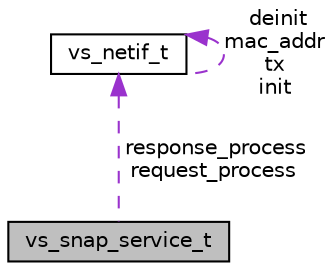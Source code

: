 digraph "vs_snap_service_t"
{
 // LATEX_PDF_SIZE
  edge [fontname="Helvetica",fontsize="10",labelfontname="Helvetica",labelfontsize="10"];
  node [fontname="Helvetica",fontsize="10",shape=record];
  Node1 [label="vs_snap_service_t",height=0.2,width=0.4,color="black", fillcolor="grey75", style="filled", fontcolor="black",tooltip="SNAP service descriptor."];
  Node2 -> Node1 [dir="back",color="darkorchid3",fontsize="10",style="dashed",label=" response_process\nrequest_process" ,fontname="Helvetica"];
  Node2 [label="vs_netif_t",height=0.2,width=0.4,color="black", fillcolor="white", style="filled",URL="$structvs__netif__t.html",tooltip="Network interface."];
  Node2 -> Node2 [dir="back",color="darkorchid3",fontsize="10",style="dashed",label=" deinit\nmac_addr\ntx\ninit" ,fontname="Helvetica"];
}
